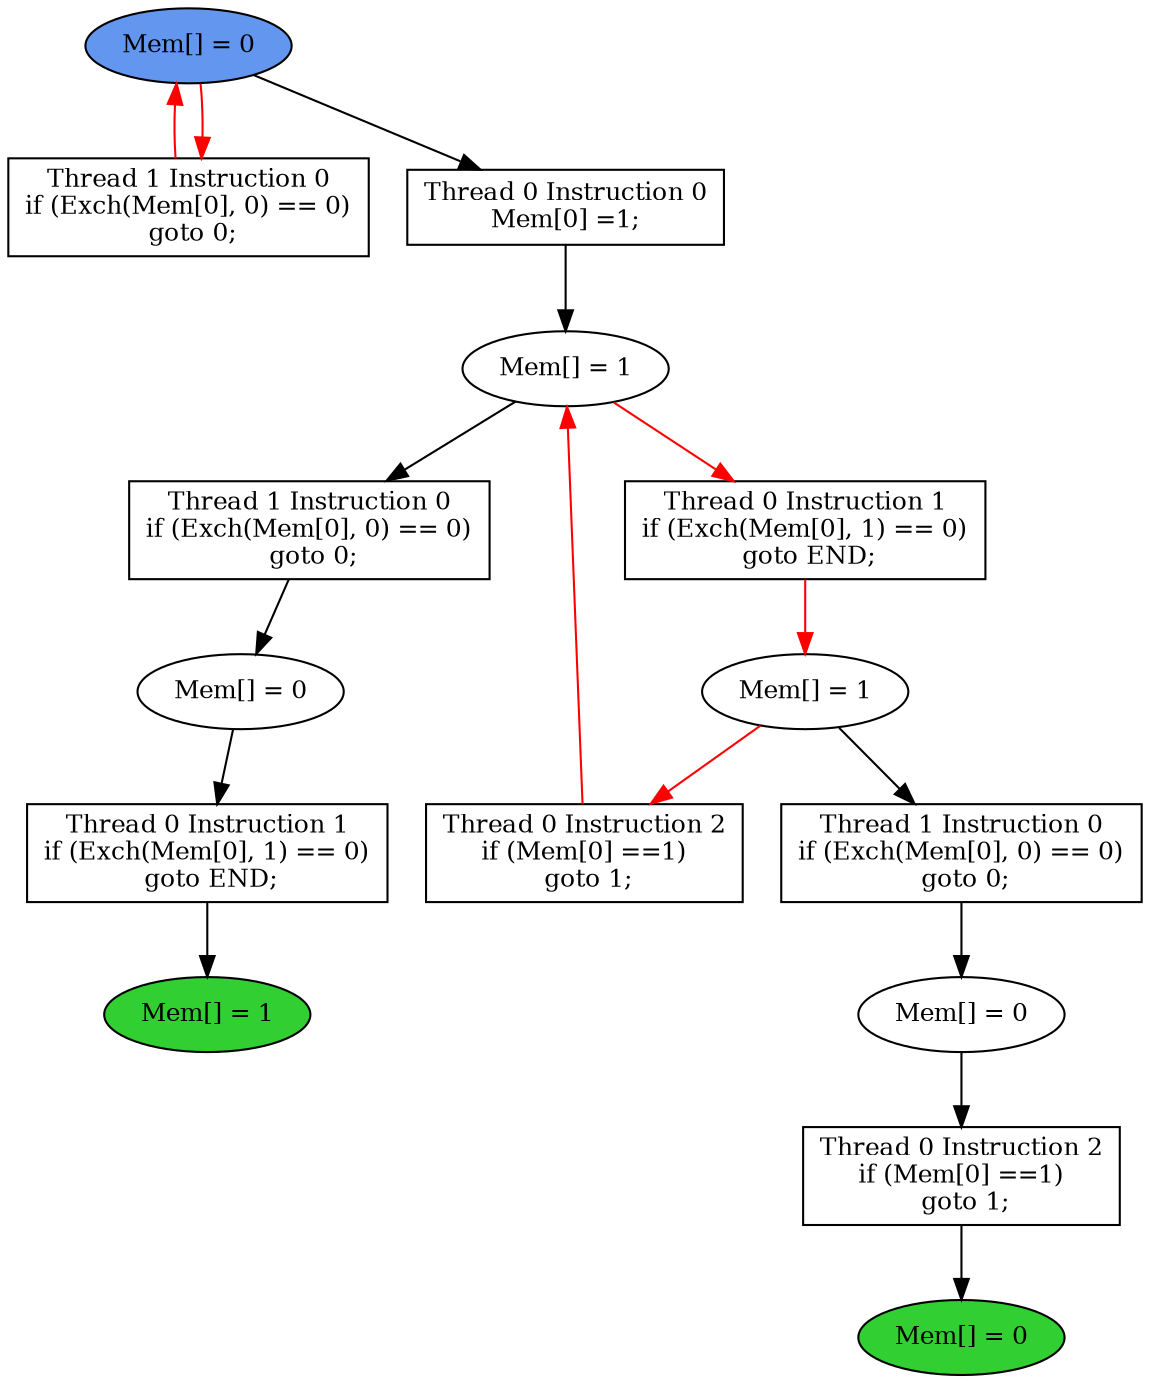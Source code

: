 digraph "graph" {
graph [fontsize=12]
node [fontsize=12]
edge [fontsize=12]
rankdir=TB;
"N14" -> "N13" [uuid = "<A0, END0>", color = "#000000", fontcolor = "#ffffff", style = "solid", label = "", dir = "forward", weight = "1"]
"N10" -> "N9" [uuid = "<A1, END1>", color = "#000000", fontcolor = "#ffffff", style = "solid", label = "", dir = "forward", weight = "1"]
"N24" -> "N19" [uuid = "<A2, S3>", color = "#ff0000", fontcolor = "#ffffff", style = "solid", label = "", dir = "back", weight = "1"]
"N12" -> "N11" [uuid = "<A3, S2>", color = "#000000", fontcolor = "#ffffff", style = "solid", label = "", dir = "forward", weight = "1"]
"N16" -> "N15" [uuid = "<A4, S1>", color = "#000000", fontcolor = "#ffffff", style = "solid", label = "", dir = "forward", weight = "1"]
"N26" -> "N18" [uuid = "<A5, START>", color = "#ff0000", fontcolor = "#ffffff", style = "solid", label = "", dir = "back", weight = "1"]
"N25" -> "N24" [uuid = "<A6, S3>", color = "#000000", fontcolor = "#ffffff", style = "solid", label = "", dir = "forward", weight = "1"]
"N21" -> "N20" [uuid = "<A7, S0>", color = "#ff0000", fontcolor = "#ffffff", style = "solid", label = "", dir = "forward", weight = "1"]
"N15" -> "N14" [uuid = "<A0, S1>", color = "#000000", fontcolor = "#ffffff", style = "solid", label = "", dir = "forward", weight = "1"]
"N11" -> "N10" [uuid = "<A1, S2>", color = "#000000", fontcolor = "#ffffff", style = "solid", label = "", dir = "forward", weight = "1"]
"N20" -> "N19" [uuid = "<A2, S0>", color = "#ff0000", fontcolor = "#ffffff", style = "solid", label = "", dir = "forward", weight = "1"]
"N20" -> "N12" [uuid = "<A3, S0>", color = "#000000", fontcolor = "#ffffff", style = "solid", label = "", dir = "forward", weight = "1"]
"N24" -> "N16" [uuid = "<A4, S3>", color = "#000000", fontcolor = "#ffffff", style = "solid", label = "", dir = "forward", weight = "1"]
"N26" -> "N18" [uuid = "<A5, START>", color = "#ff0000", fontcolor = "#ffffff", style = "solid", label = "", dir = "forward", weight = "1"]
"N26" -> "N25" [uuid = "<A6, START>", color = "#000000", fontcolor = "#ffffff", style = "solid", label = "", dir = "forward", weight = "1"]
"N24" -> "N21" [uuid = "<A7, S3>", color = "#ff0000", fontcolor = "#ffffff", style = "solid", label = "", dir = "forward", weight = "1"]
"N9" [uuid="END1", label="Mem[] = 0", fillcolor = "#31cf31", fontcolor = "#000000", shape = "ellipse", style = "filled, solid"]
"N10" [uuid="A1", label="Thread 0 Instruction 2
if (Mem[0] ==1)
 goto 1;", fillcolor = "#ffffff", fontcolor = "#000000", shape = "box", style = "filled, solid"]
"N11" [uuid="S2", label="Mem[] = 0", fillcolor = "#ffffff", fontcolor = "#000000", shape = "ellipse", style = "filled, solid"]
"N12" [uuid="A3", label="Thread 1 Instruction 0
if (Exch(Mem[0], 0) == 0)
 goto 0;", fillcolor = "#ffffff", fontcolor = "#000000", shape = "box", style = "filled, solid"]
"N13" [uuid="END0", label="Mem[] = 1", fillcolor = "#31cf31", fontcolor = "#000000", shape = "ellipse", style = "filled, solid"]
"N14" [uuid="A0", label="Thread 0 Instruction 1
if (Exch(Mem[0], 1) == 0)
 goto END;", fillcolor = "#ffffff", fontcolor = "#000000", shape = "box", style = "filled, solid"]
"N15" [uuid="S1", label="Mem[] = 0", fillcolor = "#ffffff", fontcolor = "#000000", shape = "ellipse", style = "filled, solid"]
"N16" [uuid="A4", label="Thread 1 Instruction 0
if (Exch(Mem[0], 0) == 0)
 goto 0;", fillcolor = "#ffffff", fontcolor = "#000000", shape = "box", style = "filled, solid"]
"N18" [uuid="A5", label="Thread 1 Instruction 0
if (Exch(Mem[0], 0) == 0)
 goto 0;", fillcolor = "#ffffff", fontcolor = "#000000", shape = "box", style = "filled, solid"]
"N19" [uuid="A2", label="Thread 0 Instruction 2
if (Mem[0] ==1)
 goto 1;", fillcolor = "#ffffff", fontcolor = "#000000", shape = "box", style = "filled, solid"]
"N20" [uuid="S0", label="Mem[] = 1", fillcolor = "#ffffff", fontcolor = "#000000", shape = "ellipse", style = "filled, solid"]
"N21" [uuid="A7", label="Thread 0 Instruction 1
if (Exch(Mem[0], 1) == 0)
 goto END;", fillcolor = "#ffffff", fontcolor = "#000000", shape = "box", style = "filled, solid"]
"N24" [uuid="S3", label="Mem[] = 1", fillcolor = "#ffffff", fontcolor = "#000000", shape = "ellipse", style = "filled, solid"]
"N25" [uuid="A6", label="Thread 0 Instruction 0
Mem[0] =1;", fillcolor = "#ffffff", fontcolor = "#000000", shape = "box", style = "filled, solid"]
"N26" [uuid="START", label="Mem[] = 0", fillcolor = "#6396ef", fontcolor = "#000000", shape = "ellipse", style = "filled, solid"]
}